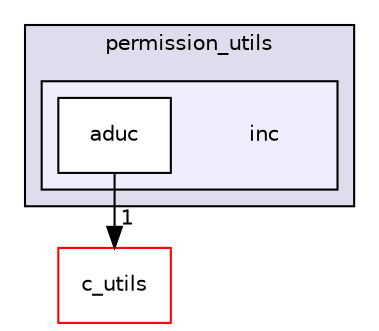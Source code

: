digraph "src/utils/permission_utils/inc" {
  compound=true
  node [ fontsize="10", fontname="Helvetica"];
  edge [ labelfontsize="10", labelfontname="Helvetica"];
  subgraph clusterdir_2dae9e52a386c40999839523d95dda47 {
    graph [ bgcolor="#ddddee", pencolor="black", label="permission_utils" fontname="Helvetica", fontsize="10", URL="dir_2dae9e52a386c40999839523d95dda47.html"]
  subgraph clusterdir_fe18254d2333a31cef48d00da5dad72f {
    graph [ bgcolor="#eeeeff", pencolor="black", label="" URL="dir_fe18254d2333a31cef48d00da5dad72f.html"];
    dir_fe18254d2333a31cef48d00da5dad72f [shape=plaintext label="inc"];
    dir_44027d9bba4ac2818e549d39d09d1959 [shape=box label="aduc" color="black" fillcolor="white" style="filled" URL="dir_44027d9bba4ac2818e549d39d09d1959.html"];
  }
  }
  dir_defa76d82d084e8131791c5f3e6d181e [shape=box label="c_utils" fillcolor="white" style="filled" color="red" URL="dir_defa76d82d084e8131791c5f3e6d181e.html"];
  dir_44027d9bba4ac2818e549d39d09d1959->dir_defa76d82d084e8131791c5f3e6d181e [headlabel="1", labeldistance=1.5 headhref="dir_000217_000155.html"];
}

